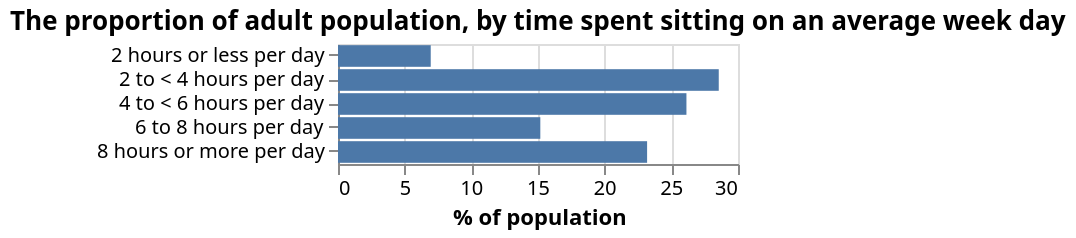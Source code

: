 {
  "$schema": "https://vega.github.io/schema/vega-lite/v4.json",
  "title": "The proportion of adult population, by time spent sitting on an average week day",
  "data": {
    "values": [
      {"Activity": " 2 hours or less per day", "Time": 6.6},
      {"Activity": "2 to < 4 hours per day", "Time": 27.1},
      {"Activity": "4 to < 6 hours per day", "Time": 24.8},
      {"Activity": "6 to 8 hours per day", "Time": 14.4},
      {"Activity": "8 hours or more per day ", "Time": 22}
    ]
  },
  "transform": [
    {
      "window": [{"op": "sum", "field": "Time", "as": "TotalTime"}],
      "frame": [null, null]
    },
    {
      "calculate": "datum.Time/datum.TotalTime * 100",
      "as": "PercentOfpopulation"
    }
  ],
  "height": {"step": 12},
  "mark": "bar",
  "encoding": {
    "x": {
      "field": "PercentOfpopulation",
      "type": "quantitative",
      "title": "% of population"
    },
    "y": {"field": "Activity", "type": "nominal", "title": ""}
  },
  "config": {}
}